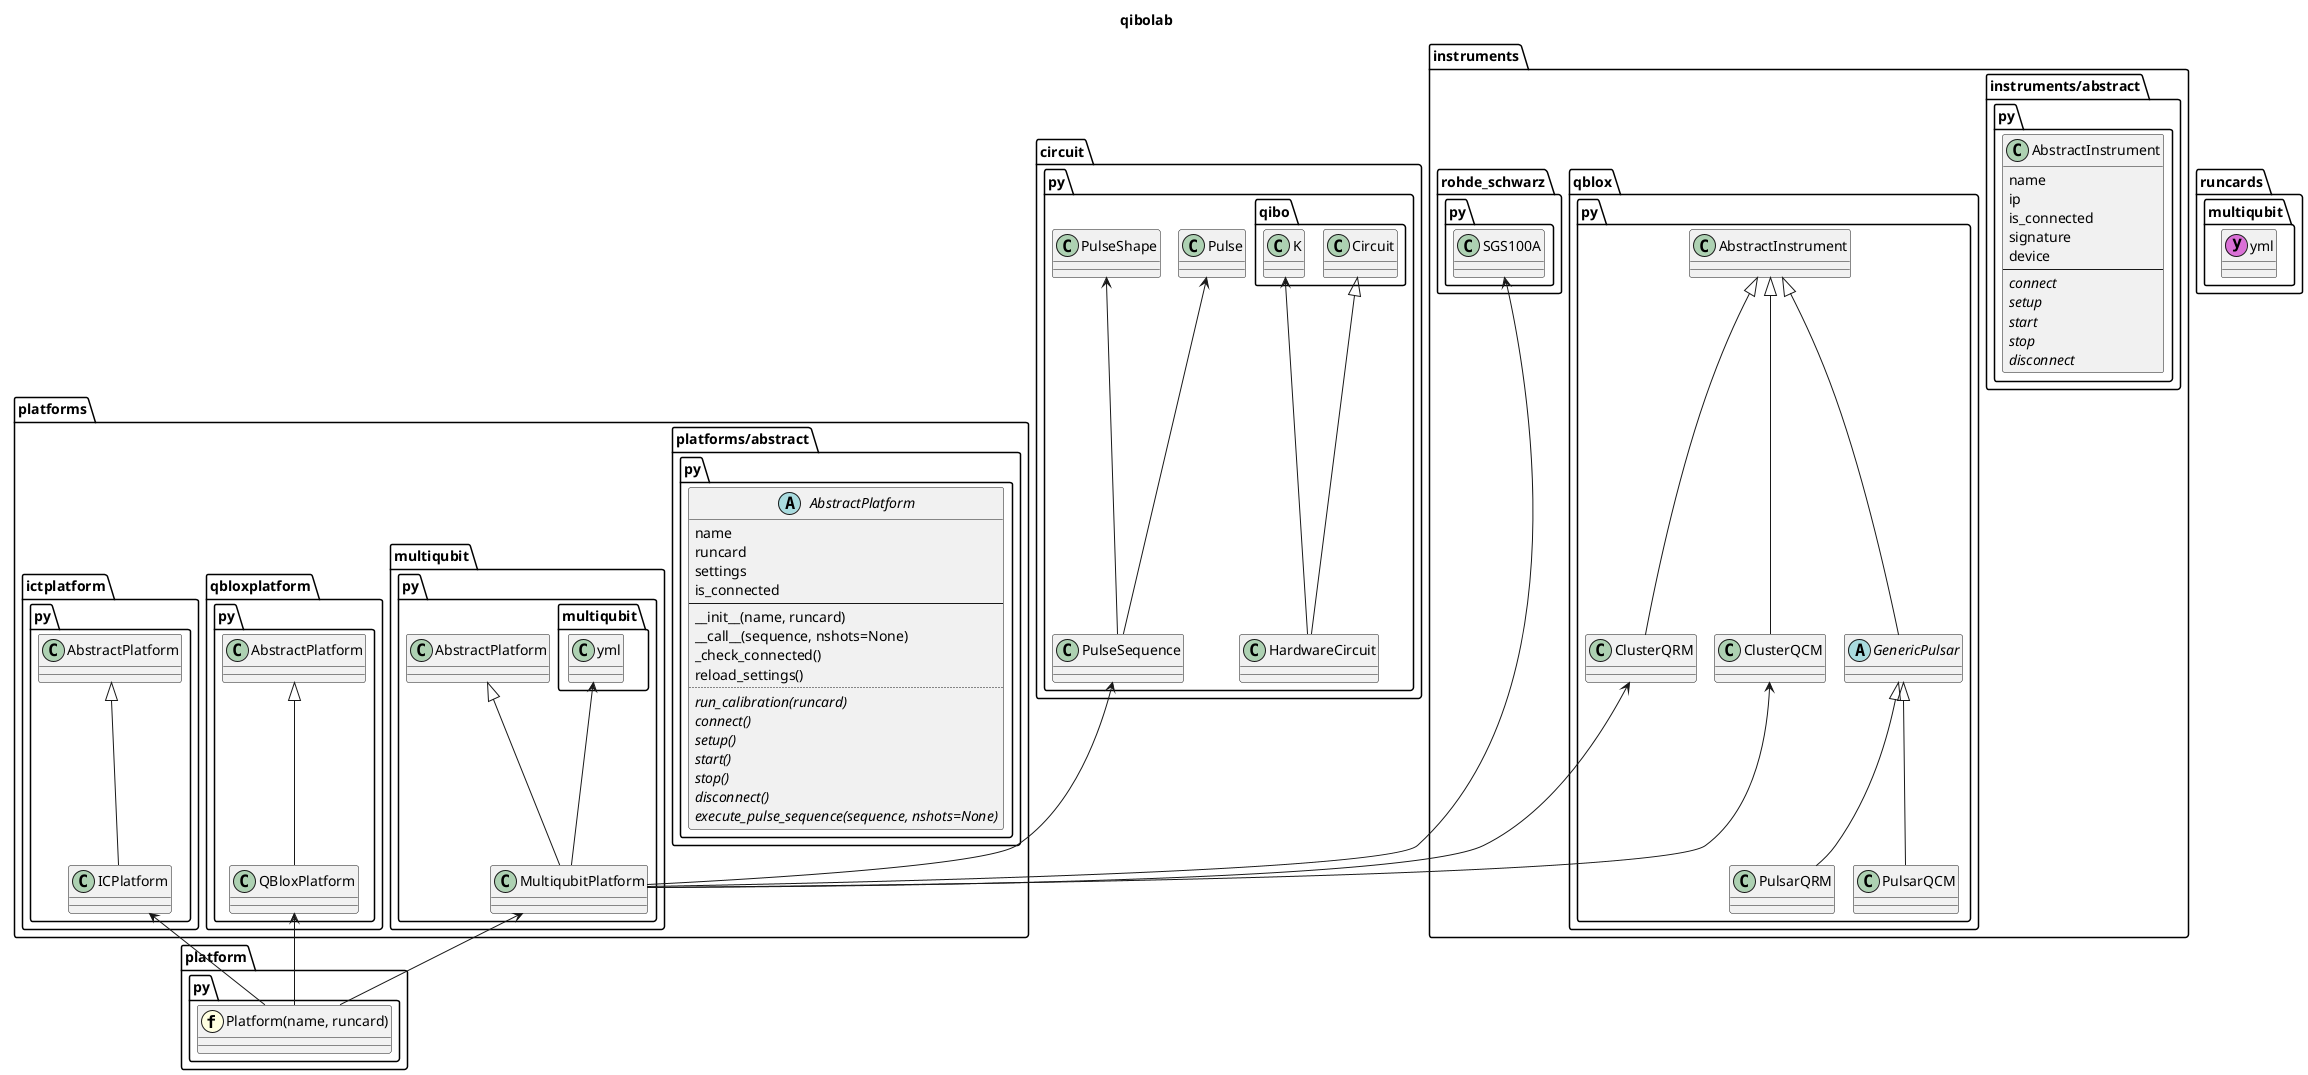 @startuml multiqubit
!pragma layout smetana
title qibolab

package circuit.py {
    class PulseSequence {
    }
    class HardwareCircuit extends qibo.Circuit {
    }
    qibo.K <-- HardwareCircuit
    Pulse <-- PulseSequence
    PulseShape <-- PulseSequence
}


package runcards {
    entity multiqubit.yml  <<(y, orchid)>> 
}
package instruments {
    package instruments/abstract.py{
        class AbstractInstrument{
            name
            ip
            is_connected
            signature
            device
            --
            {abstract} connect
            {abstract} setup
            {abstract} start
            {abstract} stop
            {abstract} disconnect
        }
    }
    package qblox.py{
        abstract class GenericPulsar extends AbstractInstrument{
        }
        class PulsarQRM extends GenericPulsar {
        }
        class PulsarQCM extends GenericPulsar {
        }
        class ClusterQRM extends AbstractInstrument {
        }
        class ClusterQCM extends AbstractInstrument {
        }
    }
    package rohde_schwarz.py {
        class SGS100A{
        }
    }
}

package platforms {
    package platforms/abstract.py {
        abstract class AbstractPlatform {
            name
            runcard
            settings
            is_connected
            --
            __init__(name, runcard)
            __call__(sequence, nshots=None)
            _check_connected()
            reload_settings()
            ..
            {abstract} run_calibration(runcard)
            {abstract} connect()
            {abstract} setup()
            {abstract} start()
            {abstract} stop()
            {abstract} disconnect()
            {abstract} execute_pulse_sequence(sequence, nshots=None)
        }
    }
    package multiqubit.py {
        class MultiqubitPlatform extends AbstractPlatform {
        }
        ClusterQRM <-- MultiqubitPlatform
        ClusterQCM <-- MultiqubitPlatform
        SGS100A <-- MultiqubitPlatform
        PulseSequence <-- MultiqubitPlatform
        multiqubit.yml <-- MultiqubitPlatform
    }
    package qbloxplatform.py {
        class QBloxPlatform extends AbstractPlatform 

    }
    package ictplatform.py {
        class ICPlatform extends AbstractPlatform 
    }
}

package platform.py {
    entity "Platform(name, runcard)" as Platform  <<(f, LightYellow)>>
    MultiqubitPlatform <-- Platform
    QBloxPlatform <-- Platform
    ICPlatform <-- Platform
}

'hide members

@enduml